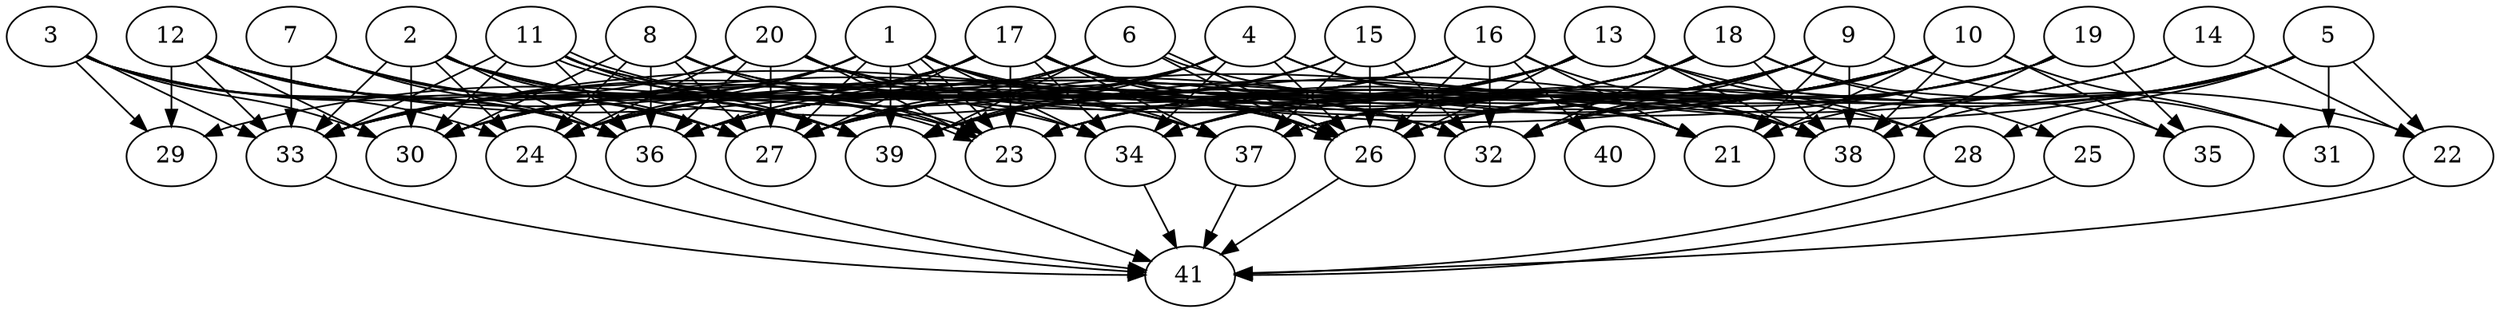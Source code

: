 // DAG (tier=3-complex, mode=compute, n=41, ccr=0.460, fat=0.715, density=0.769, regular=0.200, jump=0.339, mindata=1048576, maxdata=16777216)
// DAG automatically generated by daggen at Sun Aug 24 16:33:34 2025
// /home/ermia/Project/Environments/daggen/bin/daggen --dot --ccr 0.460 --fat 0.715 --regular 0.200 --density 0.769 --jump 0.339 --mindata 1048576 --maxdata 16777216 -n 41 
digraph G {
  1 [size="76673409348485168", alpha="0.03", expect_size="38336704674242584"]
  1 -> 23 [size ="1220474046513152"]
  1 -> 23 [size ="1220474046513152"]
  1 -> 24 [size ="1220474046513152"]
  1 -> 26 [size ="1220474046513152"]
  1 -> 27 [size ="1220474046513152"]
  1 -> 30 [size ="1220474046513152"]
  1 -> 33 [size ="1220474046513152"]
  1 -> 34 [size ="1220474046513152"]
  1 -> 37 [size ="1220474046513152"]
  1 -> 38 [size ="1220474046513152"]
  1 -> 39 [size ="1220474046513152"]
  2 [size="5074245717127397", alpha="0.09", expect_size="2537122858563698"]
  2 -> 24 [size ="446906455031808"]
  2 -> 27 [size ="446906455031808"]
  2 -> 30 [size ="446906455031808"]
  2 -> 33 [size ="446906455031808"]
  2 -> 36 [size ="446906455031808"]
  2 -> 37 [size ="446906455031808"]
  2 -> 38 [size ="446906455031808"]
  2 -> 39 [size ="446906455031808"]
  3 [size="2055653505986841280512", alpha="0.05", expect_size="1027826752993420640256"]
  3 -> 24 [size ="1293371427520512"]
  3 -> 27 [size ="1293371427520512"]
  3 -> 29 [size ="1293371427520512"]
  3 -> 30 [size ="1293371427520512"]
  3 -> 33 [size ="1293371427520512"]
  3 -> 36 [size ="1293371427520512"]
  3 -> 39 [size ="1293371427520512"]
  4 [size="3706396840345236144128", alpha="0.02", expect_size="1853198420172618072064"]
  4 -> 21 [size ="1915981295255552"]
  4 -> 26 [size ="1915981295255552"]
  4 -> 27 [size ="1915981295255552"]
  4 -> 29 [size ="1915981295255552"]
  4 -> 34 [size ="1915981295255552"]
  4 -> 36 [size ="1915981295255552"]
  4 -> 38 [size ="1915981295255552"]
  4 -> 39 [size ="1915981295255552"]
  5 [size="689919714703099904", alpha="0.12", expect_size="344959857351549952"]
  5 -> 21 [size ="1582051950067712"]
  5 -> 22 [size ="1582051950067712"]
  5 -> 26 [size ="1582051950067712"]
  5 -> 27 [size ="1582051950067712"]
  5 -> 28 [size ="1582051950067712"]
  5 -> 31 [size ="1582051950067712"]
  5 -> 37 [size ="1582051950067712"]
  5 -> 38 [size ="1582051950067712"]
  6 [size="1388919893051984", alpha="0.16", expect_size="694459946525992"]
  6 -> 24 [size ="30346661855232"]
  6 -> 26 [size ="30346661855232"]
  6 -> 26 [size ="30346661855232"]
  6 -> 27 [size ="30346661855232"]
  6 -> 28 [size ="30346661855232"]
  6 -> 30 [size ="30346661855232"]
  6 -> 39 [size ="30346661855232"]
  7 [size="3937718414240137216", alpha="0.03", expect_size="1968859207120068608"]
  7 -> 27 [size ="1826036517961728"]
  7 -> 33 [size ="1826036517961728"]
  7 -> 34 [size ="1826036517961728"]
  7 -> 36 [size ="1826036517961728"]
  7 -> 39 [size ="1826036517961728"]
  8 [size="585982901438122033152", alpha="0.04", expect_size="292991450719061016576"]
  8 -> 23 [size ="560204529795072"]
  8 -> 24 [size ="560204529795072"]
  8 -> 26 [size ="560204529795072"]
  8 -> 27 [size ="560204529795072"]
  8 -> 30 [size ="560204529795072"]
  8 -> 32 [size ="560204529795072"]
  8 -> 36 [size ="560204529795072"]
  9 [size="183750448152493632", alpha="0.14", expect_size="91875224076246816"]
  9 -> 21 [size ="236793366577152"]
  9 -> 23 [size ="236793366577152"]
  9 -> 24 [size ="236793366577152"]
  9 -> 26 [size ="236793366577152"]
  9 -> 30 [size ="236793366577152"]
  9 -> 31 [size ="236793366577152"]
  9 -> 32 [size ="236793366577152"]
  9 -> 37 [size ="236793366577152"]
  9 -> 38 [size ="236793366577152"]
  9 -> 39 [size ="236793366577152"]
  10 [size="2729306029877958", alpha="0.19", expect_size="1364653014938979"]
  10 -> 21 [size ="170247009075200"]
  10 -> 23 [size ="170247009075200"]
  10 -> 26 [size ="170247009075200"]
  10 -> 27 [size ="170247009075200"]
  10 -> 31 [size ="170247009075200"]
  10 -> 32 [size ="170247009075200"]
  10 -> 33 [size ="170247009075200"]
  10 -> 34 [size ="170247009075200"]
  10 -> 35 [size ="170247009075200"]
  10 -> 36 [size ="170247009075200"]
  10 -> 37 [size ="170247009075200"]
  10 -> 38 [size ="170247009075200"]
  11 [size="1251533238421973630976", alpha="0.11", expect_size="625766619210986815488"]
  11 -> 23 [size ="929076722270208"]
  11 -> 23 [size ="929076722270208"]
  11 -> 26 [size ="929076722270208"]
  11 -> 30 [size ="929076722270208"]
  11 -> 33 [size ="929076722270208"]
  11 -> 36 [size ="929076722270208"]
  11 -> 37 [size ="929076722270208"]
  11 -> 39 [size ="929076722270208"]
  12 [size="2292302493964658432", alpha="0.10", expect_size="1146151246982329216"]
  12 -> 23 [size ="1026495875121152"]
  12 -> 29 [size ="1026495875121152"]
  12 -> 30 [size ="1026495875121152"]
  12 -> 32 [size ="1026495875121152"]
  12 -> 33 [size ="1026495875121152"]
  12 -> 36 [size ="1026495875121152"]
  12 -> 37 [size ="1026495875121152"]
  13 [size="841410552977841152", alpha="0.16", expect_size="420705276488920576"]
  13 -> 22 [size ="1253272539103232"]
  13 -> 23 [size ="1253272539103232"]
  13 -> 26 [size ="1253272539103232"]
  13 -> 28 [size ="1253272539103232"]
  13 -> 30 [size ="1253272539103232"]
  13 -> 33 [size ="1253272539103232"]
  13 -> 34 [size ="1253272539103232"]
  13 -> 36 [size ="1253272539103232"]
  13 -> 38 [size ="1253272539103232"]
  14 [size="3162057792809868800", alpha="0.14", expect_size="1581028896404934400"]
  14 -> 22 [size ="1438250631692288"]
  14 -> 37 [size ="1438250631692288"]
  14 -> 39 [size ="1438250631692288"]
  15 [size="4823590116664059", alpha="0.16", expect_size="2411795058332029"]
  15 -> 26 [size ="344671964364800"]
  15 -> 32 [size ="344671964364800"]
  15 -> 36 [size ="344671964364800"]
  15 -> 37 [size ="344671964364800"]
  15 -> 39 [size ="344671964364800"]
  16 [size="426198208801933440", alpha="0.14", expect_size="213099104400966720"]
  16 -> 21 [size ="444582802227200"]
  16 -> 26 [size ="444582802227200"]
  16 -> 27 [size ="444582802227200"]
  16 -> 30 [size ="444582802227200"]
  16 -> 32 [size ="444582802227200"]
  16 -> 33 [size ="444582802227200"]
  16 -> 36 [size ="444582802227200"]
  16 -> 38 [size ="444582802227200"]
  16 -> 39 [size ="444582802227200"]
  16 -> 40 [size ="444582802227200"]
  17 [size="11841142805981328", alpha="0.13", expect_size="5920571402990664"]
  17 -> 21 [size ="428846612480000"]
  17 -> 23 [size ="428846612480000"]
  17 -> 24 [size ="428846612480000"]
  17 -> 26 [size ="428846612480000"]
  17 -> 27 [size ="428846612480000"]
  17 -> 30 [size ="428846612480000"]
  17 -> 32 [size ="428846612480000"]
  17 -> 33 [size ="428846612480000"]
  17 -> 34 [size ="428846612480000"]
  17 -> 36 [size ="428846612480000"]
  17 -> 37 [size ="428846612480000"]
  17 -> 38 [size ="428846612480000"]
  18 [size="1045435836917693952", alpha="0.02", expect_size="522717918458846976"]
  18 -> 23 [size ="621287454015488"]
  18 -> 24 [size ="621287454015488"]
  18 -> 25 [size ="621287454015488"]
  18 -> 27 [size ="621287454015488"]
  18 -> 32 [size ="621287454015488"]
  18 -> 35 [size ="621287454015488"]
  18 -> 36 [size ="621287454015488"]
  18 -> 38 [size ="621287454015488"]
  18 -> 39 [size ="621287454015488"]
  19 [size="28613405870330760", alpha="0.13", expect_size="14306702935165380"]
  19 -> 23 [size ="13044360937472"]
  19 -> 26 [size ="13044360937472"]
  19 -> 32 [size ="13044360937472"]
  19 -> 34 [size ="13044360937472"]
  19 -> 35 [size ="13044360937472"]
  19 -> 36 [size ="13044360937472"]
  19 -> 38 [size ="13044360937472"]
  20 [size="829312265617408000000", alpha="0.05", expect_size="414656132808704000000"]
  20 -> 21 [size ="706158264320000"]
  20 -> 23 [size ="706158264320000"]
  20 -> 24 [size ="706158264320000"]
  20 -> 26 [size ="706158264320000"]
  20 -> 27 [size ="706158264320000"]
  20 -> 33 [size ="706158264320000"]
  20 -> 34 [size ="706158264320000"]
  20 -> 36 [size ="706158264320000"]
  21 [size="367302266752162752", alpha="0.03", expect_size="183651133376081376"]
  22 [size="83346231559146688", alpha="0.05", expect_size="41673115779573344"]
  22 -> 41 [size ="1881653098053632"]
  23 [size="2836797600384644096", alpha="0.03", expect_size="1418398800192322048"]
  24 [size="3420519928510552211456", alpha="0.06", expect_size="1710259964255276105728"]
  24 -> 41 [size ="1816148697939968"]
  25 [size="9839735038548450", alpha="0.18", expect_size="4919867519274225"]
  25 -> 41 [size ="479439146188800"]
  26 [size="46131487021399576", alpha="0.15", expect_size="23065743510699788"]
  26 -> 41 [size ="1262311767539712"]
  27 [size="14506653178646666", alpha="0.17", expect_size="7253326589323333"]
  28 [size="4063058561475687743488", alpha="0.07", expect_size="2031529280737843871744"]
  28 -> 41 [size ="2037004749504512"]
  29 [size="1190139045503377920", alpha="0.14", expect_size="595069522751688960"]
  30 [size="1982045493158988544", alpha="0.11", expect_size="991022746579494272"]
  31 [size="21578586626331852", alpha="0.18", expect_size="10789293313165926"]
  32 [size="100189997434167728", alpha="0.11", expect_size="50094998717083864"]
  33 [size="20241489205067188", alpha="0.11", expect_size="10120744602533594"]
  33 -> 41 [size ="1512785133436928"]
  34 [size="1456929507616874752", alpha="0.19", expect_size="728464753808437376"]
  34 -> 41 [size ="894965831958528"]
  35 [size="44862998212247552000", alpha="0.02", expect_size="22431499106123776000"]
  36 [size="141346507741800169472", alpha="0.01", expect_size="70673253870900084736"]
  36 -> 41 [size ="217076782333952"]
  37 [size="3042339427933598", alpha="0.18", expect_size="1521169713966799"]
  37 -> 41 [size ="50681989824512"]
  38 [size="146577916899912318976", alpha="0.05", expect_size="73288958449956159488"]
  39 [size="25177215670468276", alpha="0.17", expect_size="12588607835234138"]
  39 -> 41 [size ="1246514433228800"]
  40 [size="2548985462937092096000", alpha="0.12", expect_size="1274492731468546048000"]
  41 [size="488100724882230214656", alpha="0.01", expect_size="244050362441115107328"]
}